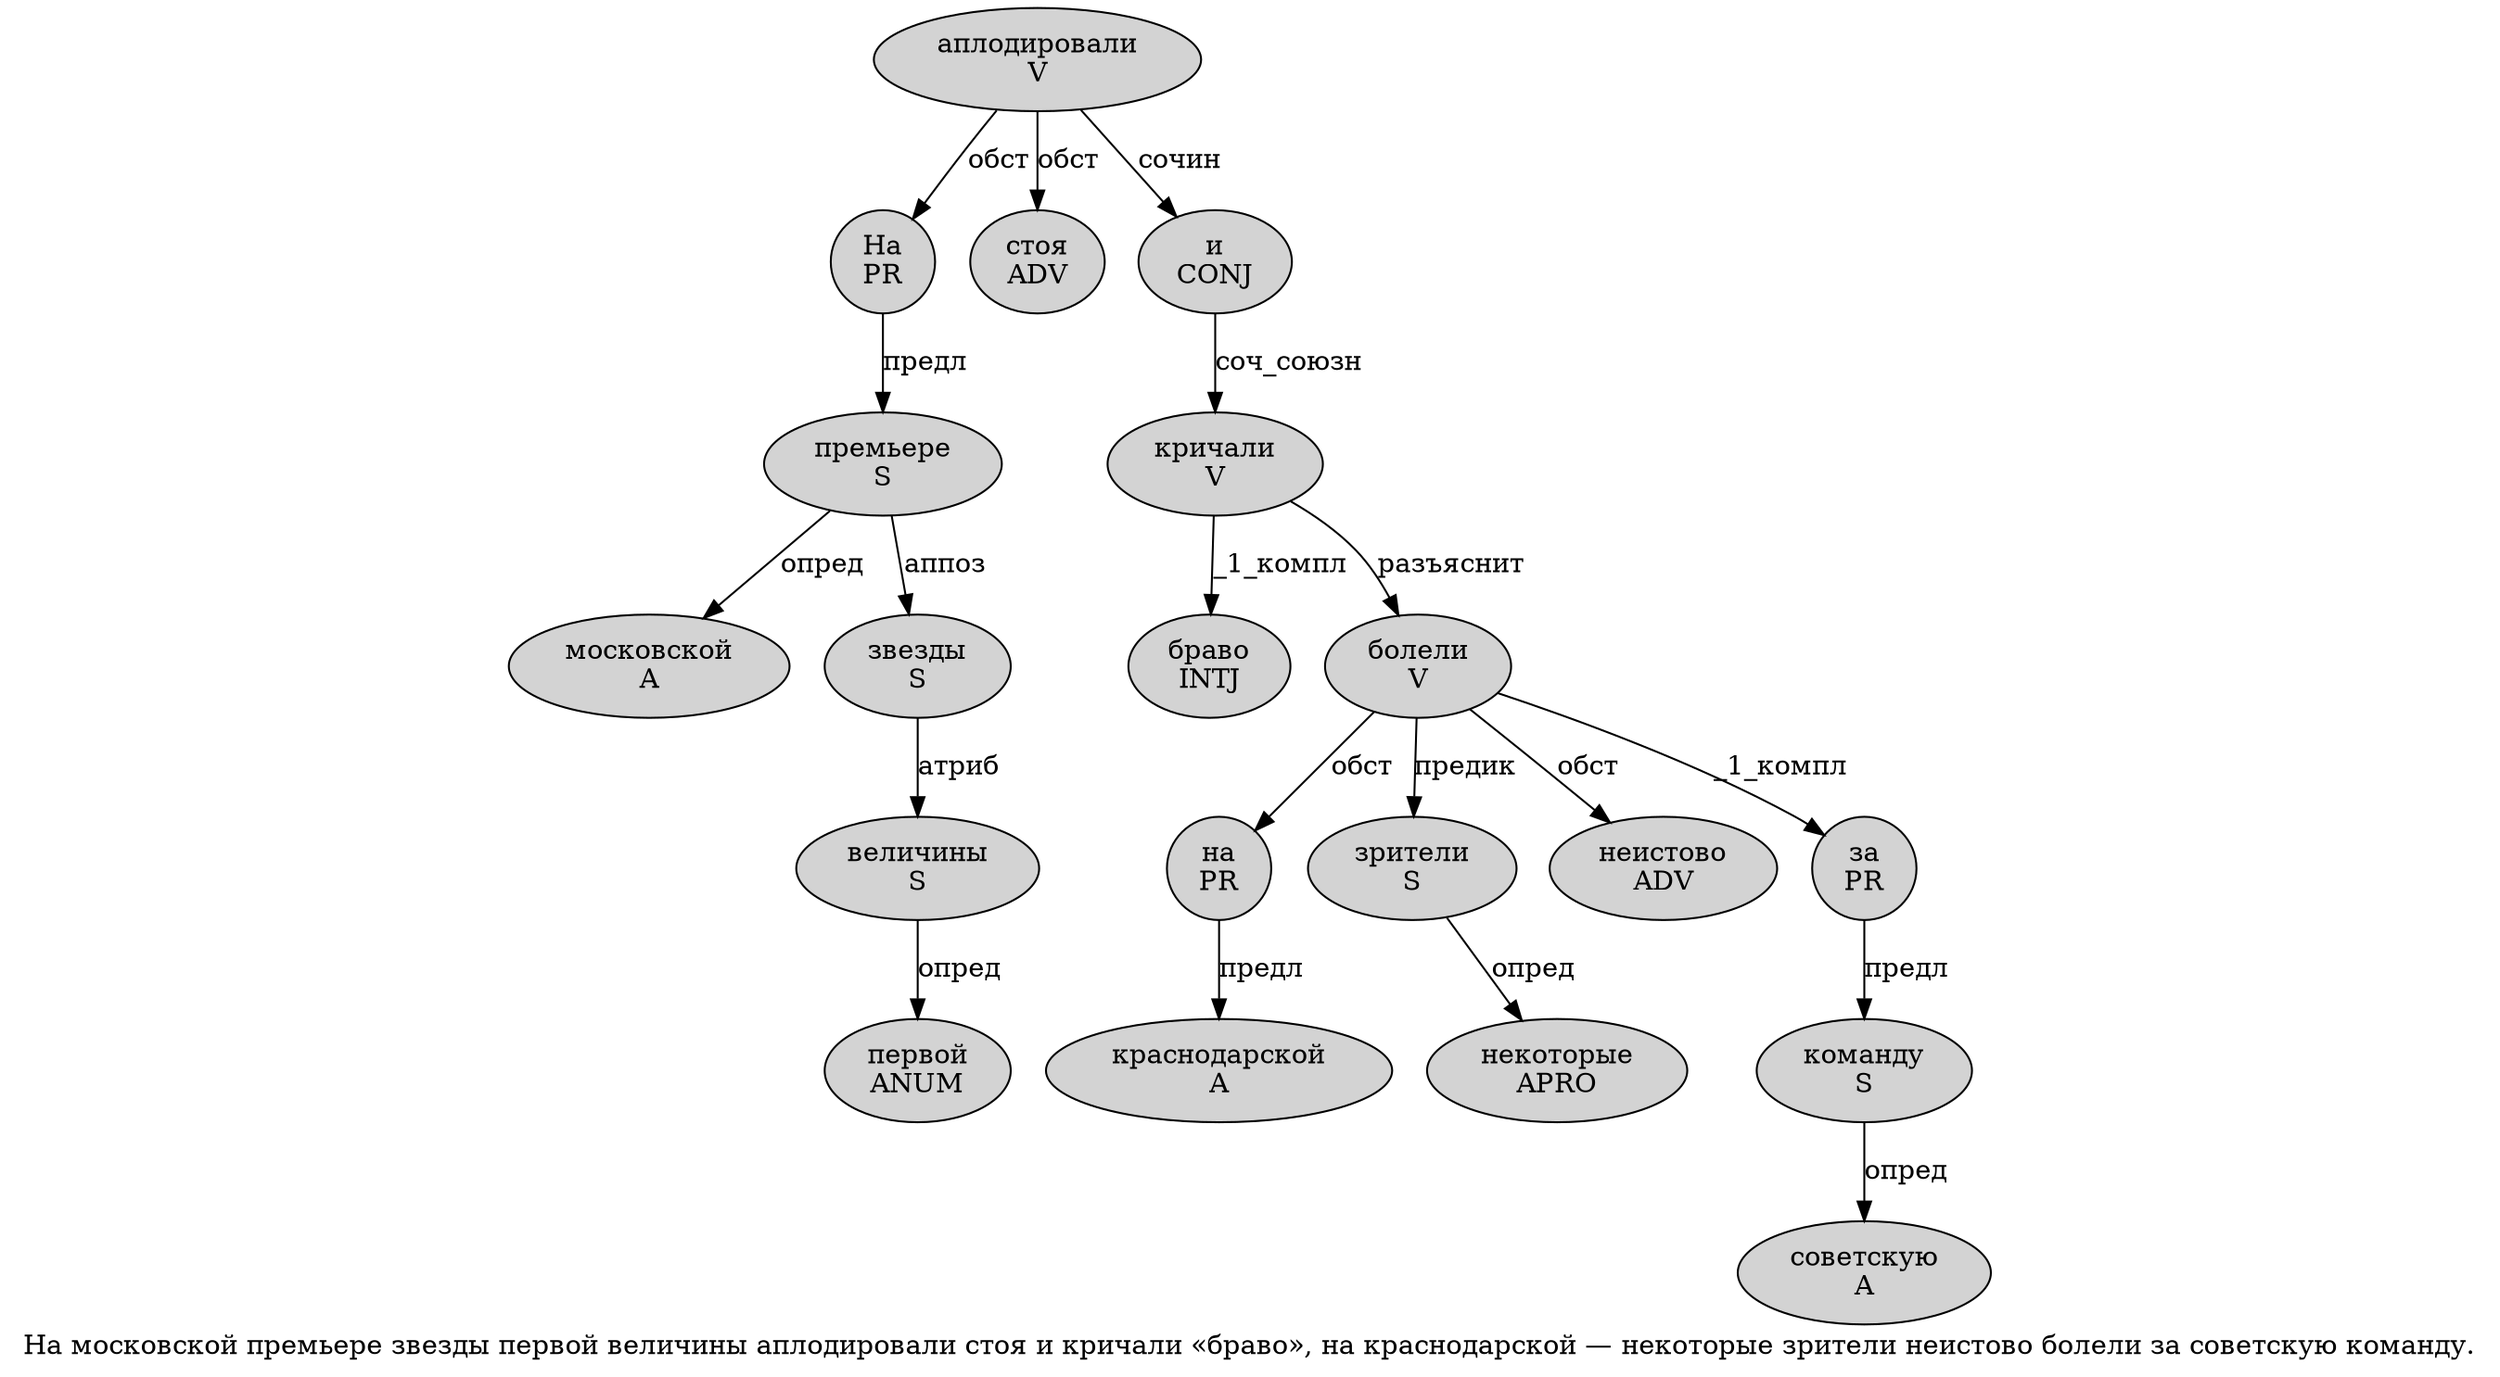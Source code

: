 digraph SENTENCE_3672 {
	graph [label="На московской премьере звезды первой величины аплодировали стоя и кричали «браво», на краснодарской — некоторые зрители неистово болели за советскую команду."]
	node [style=filled]
		0 [label="На
PR" color="" fillcolor=lightgray penwidth=1 shape=ellipse]
		1 [label="московской
A" color="" fillcolor=lightgray penwidth=1 shape=ellipse]
		2 [label="премьере
S" color="" fillcolor=lightgray penwidth=1 shape=ellipse]
		3 [label="звезды
S" color="" fillcolor=lightgray penwidth=1 shape=ellipse]
		4 [label="первой
ANUM" color="" fillcolor=lightgray penwidth=1 shape=ellipse]
		5 [label="величины
S" color="" fillcolor=lightgray penwidth=1 shape=ellipse]
		6 [label="аплодировали
V" color="" fillcolor=lightgray penwidth=1 shape=ellipse]
		7 [label="стоя
ADV" color="" fillcolor=lightgray penwidth=1 shape=ellipse]
		8 [label="и
CONJ" color="" fillcolor=lightgray penwidth=1 shape=ellipse]
		9 [label="кричали
V" color="" fillcolor=lightgray penwidth=1 shape=ellipse]
		11 [label="браво
INTJ" color="" fillcolor=lightgray penwidth=1 shape=ellipse]
		14 [label="на
PR" color="" fillcolor=lightgray penwidth=1 shape=ellipse]
		15 [label="краснодарской
A" color="" fillcolor=lightgray penwidth=1 shape=ellipse]
		17 [label="некоторые
APRO" color="" fillcolor=lightgray penwidth=1 shape=ellipse]
		18 [label="зрители
S" color="" fillcolor=lightgray penwidth=1 shape=ellipse]
		19 [label="неистово
ADV" color="" fillcolor=lightgray penwidth=1 shape=ellipse]
		20 [label="болели
V" color="" fillcolor=lightgray penwidth=1 shape=ellipse]
		21 [label="за
PR" color="" fillcolor=lightgray penwidth=1 shape=ellipse]
		22 [label="советскую
A" color="" fillcolor=lightgray penwidth=1 shape=ellipse]
		23 [label="команду
S" color="" fillcolor=lightgray penwidth=1 shape=ellipse]
			5 -> 4 [label="опред"]
			3 -> 5 [label="атриб"]
			8 -> 9 [label="соч_союзн"]
			9 -> 11 [label="_1_компл"]
			9 -> 20 [label="разъяснит"]
			6 -> 0 [label="обст"]
			6 -> 7 [label="обст"]
			6 -> 8 [label="сочин"]
			2 -> 1 [label="опред"]
			2 -> 3 [label="аппоз"]
			20 -> 14 [label="обст"]
			20 -> 18 [label="предик"]
			20 -> 19 [label="обст"]
			20 -> 21 [label="_1_компл"]
			0 -> 2 [label="предл"]
			21 -> 23 [label="предл"]
			14 -> 15 [label="предл"]
			23 -> 22 [label="опред"]
			18 -> 17 [label="опред"]
}